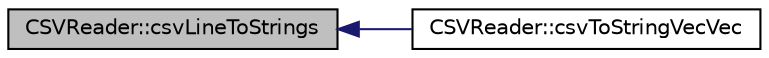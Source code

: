 digraph "CSVReader::csvLineToStrings"
{
  bgcolor="transparent";
  edge [fontname="Helvetica",fontsize="10",labelfontname="Helvetica",labelfontsize="10"];
  node [fontname="Helvetica",fontsize="10",shape=record];
  rankdir="LR";
  Node4 [label="CSVReader::csvLineToStrings",height=0.2,width=0.4,color="black", fillcolor="grey75", style="filled", fontcolor="black"];
  Node4 -> Node5 [dir="back",color="midnightblue",fontsize="10",style="solid",fontname="Helvetica"];
  Node5 [label="CSVReader::csvToStringVecVec",height=0.2,width=0.4,color="black",URL="$classCSVReader.html#a93f904e28daa48e1536743d9f2c77f97",tooltip="Transforms a CSV file into a vector of vectors of strings, each vector representing a line in the ori..."];
}
